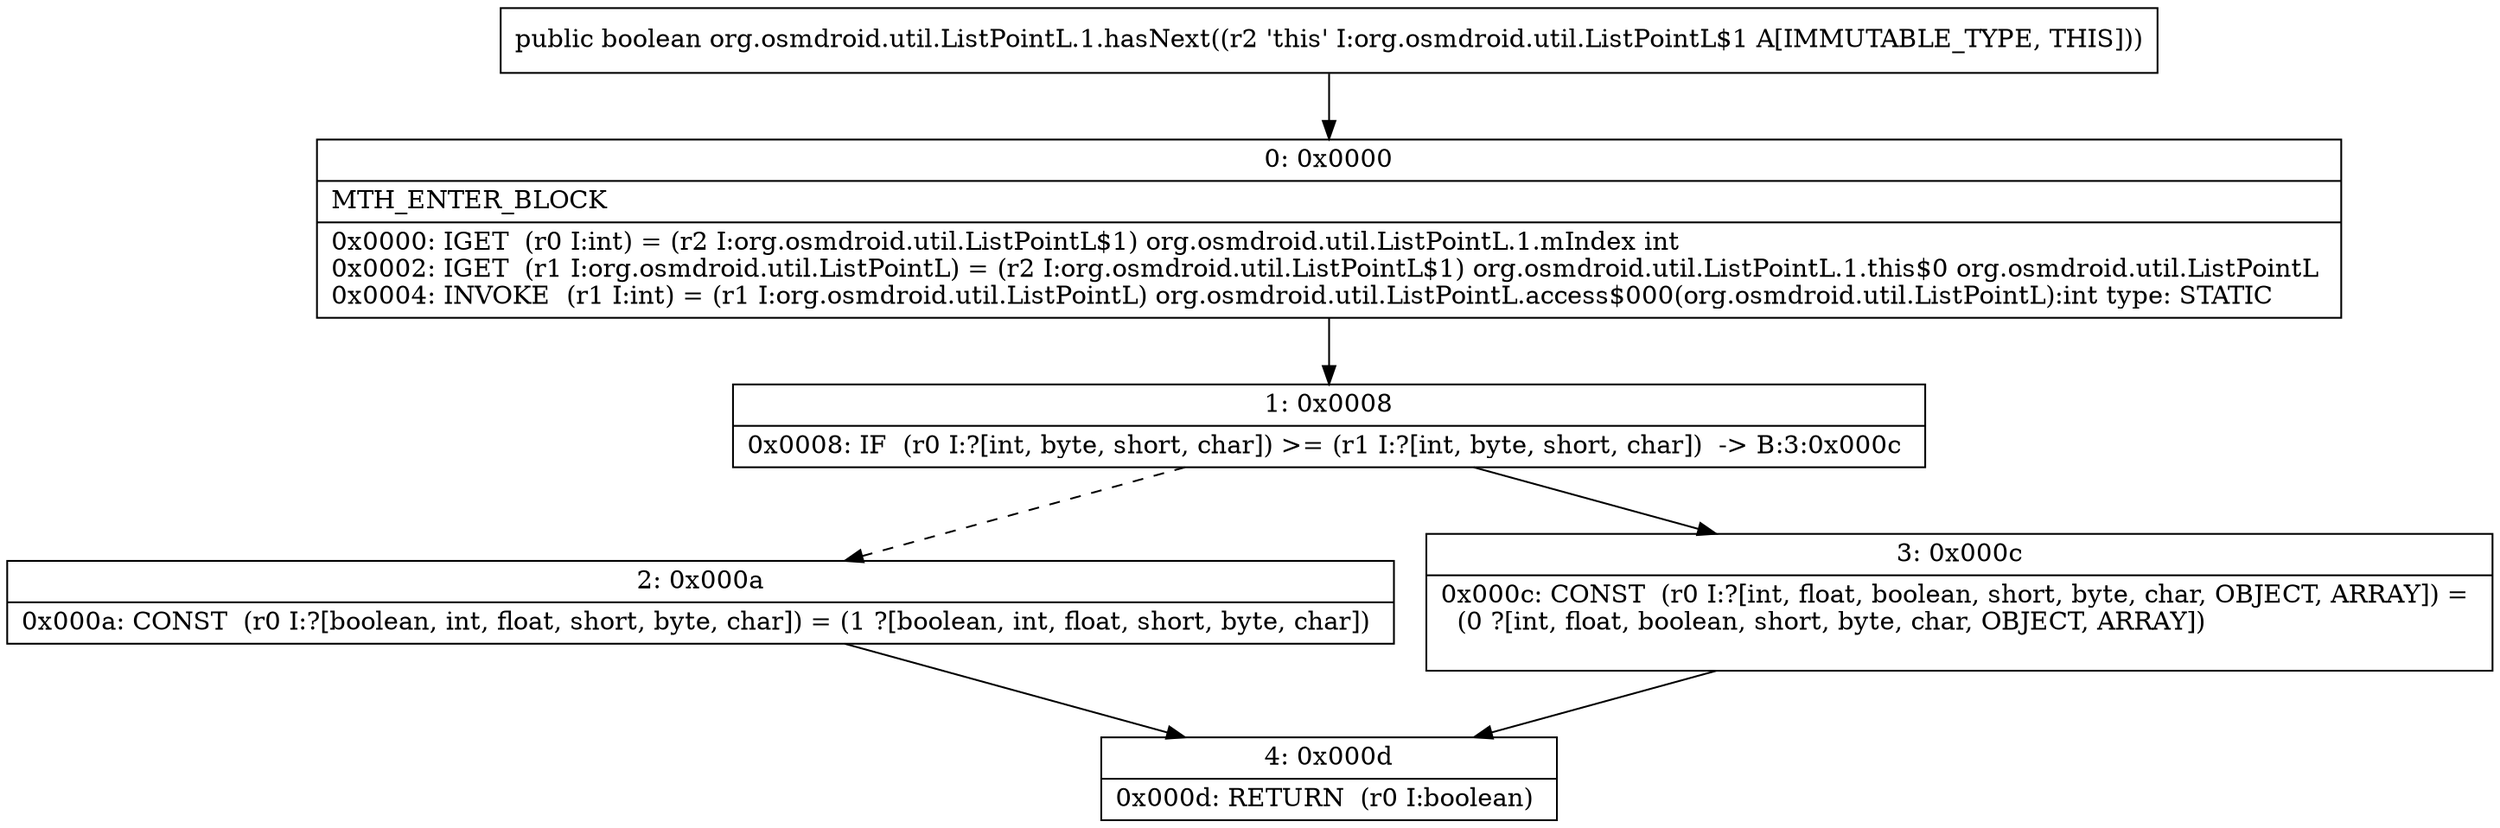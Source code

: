 digraph "CFG fororg.osmdroid.util.ListPointL.1.hasNext()Z" {
Node_0 [shape=record,label="{0\:\ 0x0000|MTH_ENTER_BLOCK\l|0x0000: IGET  (r0 I:int) = (r2 I:org.osmdroid.util.ListPointL$1) org.osmdroid.util.ListPointL.1.mIndex int \l0x0002: IGET  (r1 I:org.osmdroid.util.ListPointL) = (r2 I:org.osmdroid.util.ListPointL$1) org.osmdroid.util.ListPointL.1.this$0 org.osmdroid.util.ListPointL \l0x0004: INVOKE  (r1 I:int) = (r1 I:org.osmdroid.util.ListPointL) org.osmdroid.util.ListPointL.access$000(org.osmdroid.util.ListPointL):int type: STATIC \l}"];
Node_1 [shape=record,label="{1\:\ 0x0008|0x0008: IF  (r0 I:?[int, byte, short, char]) \>= (r1 I:?[int, byte, short, char])  \-\> B:3:0x000c \l}"];
Node_2 [shape=record,label="{2\:\ 0x000a|0x000a: CONST  (r0 I:?[boolean, int, float, short, byte, char]) = (1 ?[boolean, int, float, short, byte, char]) \l}"];
Node_3 [shape=record,label="{3\:\ 0x000c|0x000c: CONST  (r0 I:?[int, float, boolean, short, byte, char, OBJECT, ARRAY]) = \l  (0 ?[int, float, boolean, short, byte, char, OBJECT, ARRAY])\l \l}"];
Node_4 [shape=record,label="{4\:\ 0x000d|0x000d: RETURN  (r0 I:boolean) \l}"];
MethodNode[shape=record,label="{public boolean org.osmdroid.util.ListPointL.1.hasNext((r2 'this' I:org.osmdroid.util.ListPointL$1 A[IMMUTABLE_TYPE, THIS])) }"];
MethodNode -> Node_0;
Node_0 -> Node_1;
Node_1 -> Node_2[style=dashed];
Node_1 -> Node_3;
Node_2 -> Node_4;
Node_3 -> Node_4;
}

